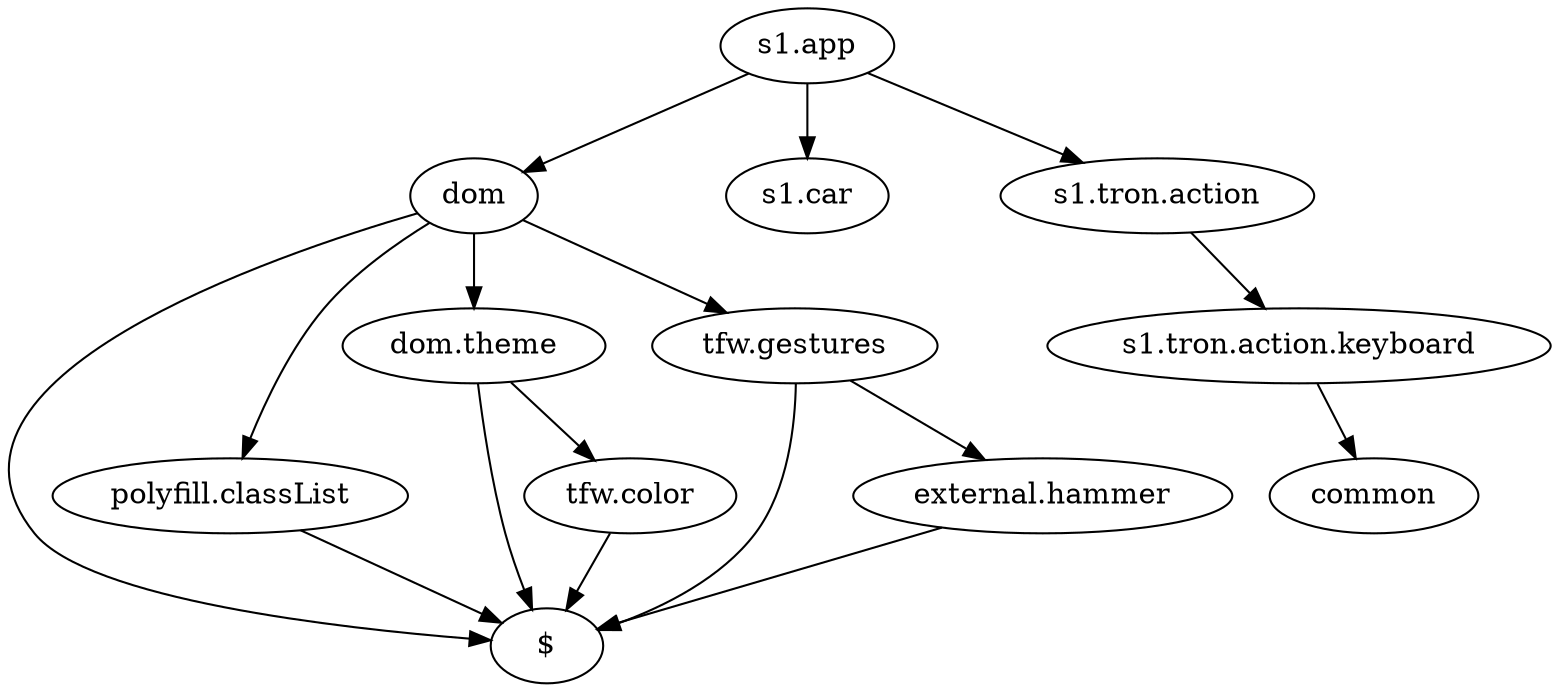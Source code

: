digraph dependencies {
    "s1.app" -> "dom"

    "s1.app" -> "s1.car"

    "s1.app" -> "s1.tron.action"
    "s1.tron.action" -> "s1.tron.action.keyboard"
    "s1.tron.action.keyboard" -> "common"
    "dom" -> "$"

    "dom" -> "polyfill.classList"

    "dom" -> "dom.theme"

    "dom" -> "tfw.gestures"
    "tfw.gestures" -> "$"

    "tfw.gestures" -> "external.hammer"
    "external.hammer" -> "$"
    "dom.theme" -> "$"

    "dom.theme" -> "tfw.color"
    "tfw.color" -> "$"
    "polyfill.classList" -> "$"

}